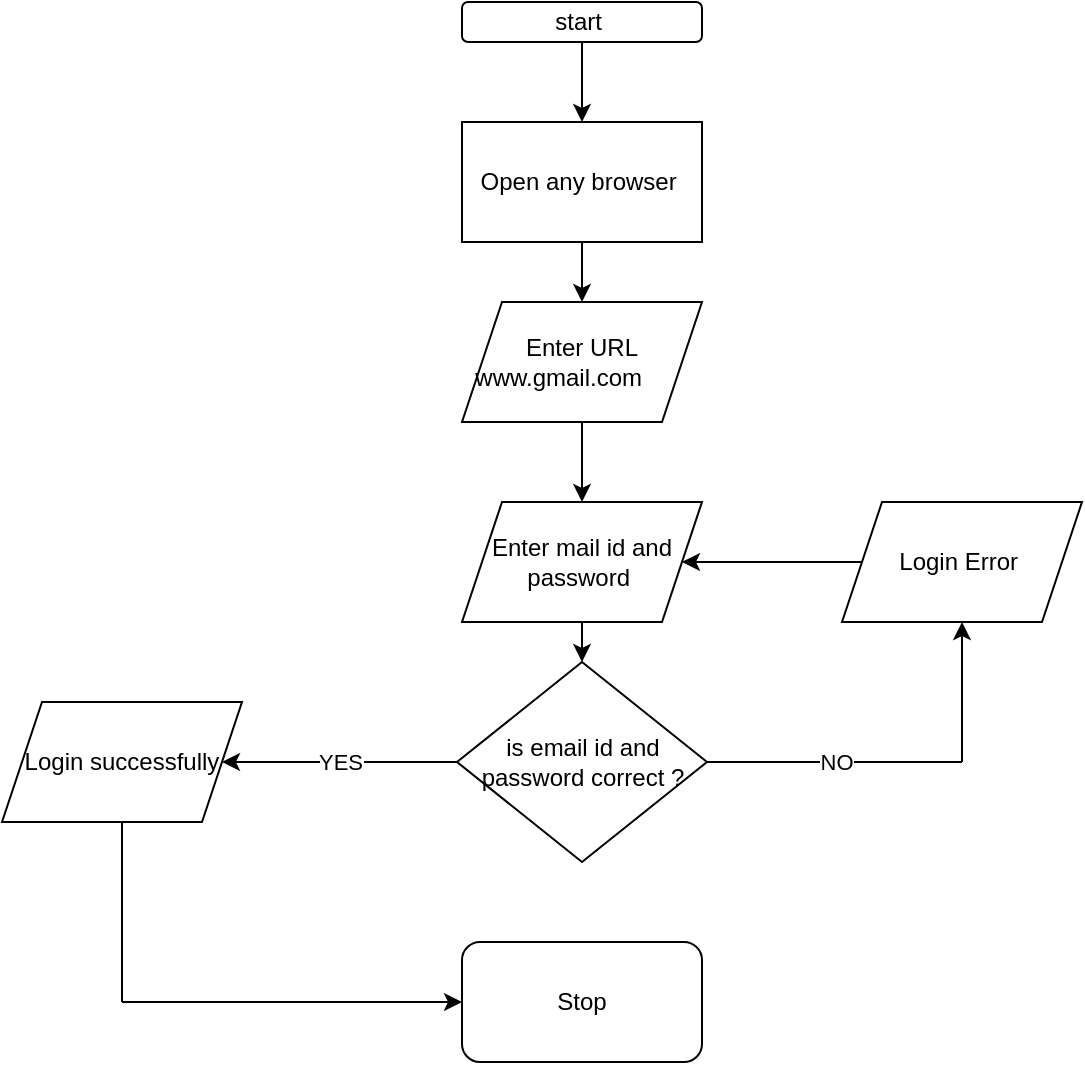 <mxfile version="15.0.2" type="github"><diagram id="iO-yPvywjFfKhfDkLTEX" name="Page-1"><mxGraphModel dx="1422" dy="804" grid="1" gridSize="10" guides="1" tooltips="1" connect="1" arrows="1" fold="1" page="1" pageScale="1" pageWidth="850" pageHeight="1100" math="0" shadow="0"><root><mxCell id="0"/><mxCell id="1" parent="0"/><mxCell id="Q_rSZm-u0AtdUUAoOJgt-1" value="start&amp;nbsp;" style="rounded=1;whiteSpace=wrap;html=1;" vertex="1" parent="1"><mxGeometry x="350" y="60" width="120" height="20" as="geometry"/></mxCell><mxCell id="Q_rSZm-u0AtdUUAoOJgt-2" value="Open any browser&amp;nbsp;" style="rounded=0;whiteSpace=wrap;html=1;" vertex="1" parent="1"><mxGeometry x="350" y="120" width="120" height="60" as="geometry"/></mxCell><mxCell id="Q_rSZm-u0AtdUUAoOJgt-3" value="Enter mail id and password&amp;nbsp;" style="shape=parallelogram;perimeter=parallelogramPerimeter;whiteSpace=wrap;html=1;fixedSize=1;" vertex="1" parent="1"><mxGeometry x="350" y="310" width="120" height="60" as="geometry"/></mxCell><mxCell id="Q_rSZm-u0AtdUUAoOJgt-4" value="is email id and password correct ?" style="rhombus;whiteSpace=wrap;html=1;" vertex="1" parent="1"><mxGeometry x="347.5" y="390" width="125" height="100" as="geometry"/></mxCell><mxCell id="Q_rSZm-u0AtdUUAoOJgt-5" value="Login Error&amp;nbsp;" style="shape=parallelogram;perimeter=parallelogramPerimeter;whiteSpace=wrap;html=1;fixedSize=1;" vertex="1" parent="1"><mxGeometry x="540" y="310" width="120" height="60" as="geometry"/></mxCell><mxCell id="Q_rSZm-u0AtdUUAoOJgt-6" value="Login successfully" style="shape=parallelogram;perimeter=parallelogramPerimeter;whiteSpace=wrap;html=1;fixedSize=1;" vertex="1" parent="1"><mxGeometry x="120" y="410" width="120" height="60" as="geometry"/></mxCell><mxCell id="Q_rSZm-u0AtdUUAoOJgt-7" value="Stop" style="rounded=1;whiteSpace=wrap;html=1;" vertex="1" parent="1"><mxGeometry x="350" y="530" width="120" height="60" as="geometry"/></mxCell><mxCell id="Q_rSZm-u0AtdUUAoOJgt-9" value="Enter URL www.gmail.com&lt;span style=&quot;white-space: pre&quot;&gt;&#9;&lt;/span&gt;" style="shape=parallelogram;perimeter=parallelogramPerimeter;whiteSpace=wrap;html=1;fixedSize=1;" vertex="1" parent="1"><mxGeometry x="350" y="210" width="120" height="60" as="geometry"/></mxCell><mxCell id="Q_rSZm-u0AtdUUAoOJgt-10" value="" style="endArrow=classic;html=1;entryX=0.5;entryY=0;entryDx=0;entryDy=0;exitX=0.5;exitY=1;exitDx=0;exitDy=0;" edge="1" parent="1" source="Q_rSZm-u0AtdUUAoOJgt-1" target="Q_rSZm-u0AtdUUAoOJgt-2"><mxGeometry width="50" height="50" relative="1" as="geometry"><mxPoint x="180" y="130" as="sourcePoint"/><mxPoint x="230" y="80" as="targetPoint"/></mxGeometry></mxCell><mxCell id="Q_rSZm-u0AtdUUAoOJgt-11" value="" style="endArrow=classic;html=1;entryX=0.5;entryY=0;entryDx=0;entryDy=0;exitX=0.5;exitY=1;exitDx=0;exitDy=0;" edge="1" parent="1" source="Q_rSZm-u0AtdUUAoOJgt-2" target="Q_rSZm-u0AtdUUAoOJgt-9"><mxGeometry width="50" height="50" relative="1" as="geometry"><mxPoint x="230" y="240" as="sourcePoint"/><mxPoint x="280" y="190" as="targetPoint"/></mxGeometry></mxCell><mxCell id="Q_rSZm-u0AtdUUAoOJgt-12" value="NO" style="endArrow=none;html=1;exitX=1;exitY=0.5;exitDx=0;exitDy=0;" edge="1" parent="1" source="Q_rSZm-u0AtdUUAoOJgt-4"><mxGeometry width="50" height="50" relative="1" as="geometry"><mxPoint x="590" y="450" as="sourcePoint"/><mxPoint x="600" y="440" as="targetPoint"/></mxGeometry></mxCell><mxCell id="Q_rSZm-u0AtdUUAoOJgt-13" value="" style="endArrow=classic;html=1;" edge="1" parent="1"><mxGeometry width="50" height="50" relative="1" as="geometry"><mxPoint x="600" y="440" as="sourcePoint"/><mxPoint x="600" y="370" as="targetPoint"/></mxGeometry></mxCell><mxCell id="Q_rSZm-u0AtdUUAoOJgt-14" value="" style="endArrow=classic;html=1;entryX=1;entryY=0.5;entryDx=0;entryDy=0;" edge="1" parent="1" source="Q_rSZm-u0AtdUUAoOJgt-5" target="Q_rSZm-u0AtdUUAoOJgt-3"><mxGeometry width="50" height="50" relative="1" as="geometry"><mxPoint x="500" y="370" as="sourcePoint"/><mxPoint x="550" y="320" as="targetPoint"/></mxGeometry></mxCell><mxCell id="Q_rSZm-u0AtdUUAoOJgt-15" value="YES" style="endArrow=classic;html=1;exitX=0;exitY=0.5;exitDx=0;exitDy=0;entryX=1;entryY=0.5;entryDx=0;entryDy=0;" edge="1" parent="1" source="Q_rSZm-u0AtdUUAoOJgt-4" target="Q_rSZm-u0AtdUUAoOJgt-6"><mxGeometry width="50" height="50" relative="1" as="geometry"><mxPoint x="220" y="370" as="sourcePoint"/><mxPoint x="270" y="320" as="targetPoint"/></mxGeometry></mxCell><mxCell id="Q_rSZm-u0AtdUUAoOJgt-16" value="" style="endArrow=none;html=1;" edge="1" parent="1" target="Q_rSZm-u0AtdUUAoOJgt-6"><mxGeometry width="50" height="50" relative="1" as="geometry"><mxPoint x="180" y="560" as="sourcePoint"/><mxPoint x="240" y="560" as="targetPoint"/></mxGeometry></mxCell><mxCell id="Q_rSZm-u0AtdUUAoOJgt-17" value="" style="endArrow=classic;html=1;entryX=0;entryY=0.5;entryDx=0;entryDy=0;" edge="1" parent="1" target="Q_rSZm-u0AtdUUAoOJgt-7"><mxGeometry width="50" height="50" relative="1" as="geometry"><mxPoint x="180" y="560" as="sourcePoint"/><mxPoint x="310" y="550" as="targetPoint"/></mxGeometry></mxCell><mxCell id="Q_rSZm-u0AtdUUAoOJgt-18" value="" style="endArrow=classic;html=1;entryX=0.5;entryY=0;entryDx=0;entryDy=0;exitX=0.5;exitY=1;exitDx=0;exitDy=0;" edge="1" parent="1" source="Q_rSZm-u0AtdUUAoOJgt-9" target="Q_rSZm-u0AtdUUAoOJgt-3"><mxGeometry width="50" height="50" relative="1" as="geometry"><mxPoint x="240" y="310" as="sourcePoint"/><mxPoint x="290" y="260" as="targetPoint"/></mxGeometry></mxCell><mxCell id="Q_rSZm-u0AtdUUAoOJgt-19" value="" style="endArrow=classic;html=1;entryX=0.5;entryY=0;entryDx=0;entryDy=0;exitX=0.5;exitY=1;exitDx=0;exitDy=0;" edge="1" parent="1" source="Q_rSZm-u0AtdUUAoOJgt-3" target="Q_rSZm-u0AtdUUAoOJgt-4"><mxGeometry width="50" height="50" relative="1" as="geometry"><mxPoint x="270" y="400" as="sourcePoint"/><mxPoint x="320" y="350" as="targetPoint"/></mxGeometry></mxCell></root></mxGraphModel></diagram></mxfile>